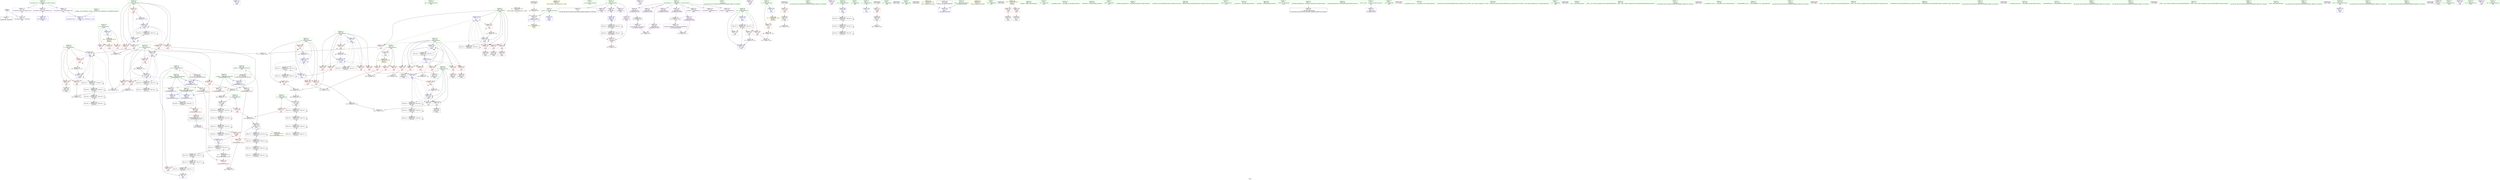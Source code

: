 digraph "SVFG" {
	label="SVFG";

	Node0x55fb86cfd590 [shape=record,color=grey,label="{NodeID: 0\nNullPtr}"];
	Node0x55fb86cfd590 -> Node0x55fb86d1fbe0[style=solid];
	Node0x55fb86cfd590 -> Node0x55fb86d26880[style=solid];
	Node0x55fb86d20d80 [shape=record,color=blue,label="{NodeID: 194\n137\<--20\nj\<--\nmain\n}"];
	Node0x55fb86d20d80 -> Node0x55fb86d23e90[style=dashed];
	Node0x55fb86d20d80 -> Node0x55fb86d23f60[style=dashed];
	Node0x55fb86d20d80 -> Node0x55fb86d24030[style=dashed];
	Node0x55fb86d20d80 -> Node0x55fb86d24100[style=dashed];
	Node0x55fb86d20d80 -> Node0x55fb86d241d0[style=dashed];
	Node0x55fb86d20d80 -> Node0x55fb86d20d80[style=dashed];
	Node0x55fb86d20d80 -> Node0x55fb86d20f20[style=dashed];
	Node0x55fb86d20d80 -> Node0x55fb86d41a50[style=dashed];
	Node0x55fb86d1d640 [shape=record,color=purple,label="{NodeID: 111\n169\<--39\n\<--.str.4\nmain\n}"];
	Node0x55fb86d1be50 [shape=record,color=green,label="{NodeID: 28\n17\<--18\ndjK\<--djK_field_insensitive\nGlob }"];
	Node0x55fb86d28830 [shape=record,color=yellow,style=double,label="{NodeID: 388\n2V_1 = ENCHI(MR_2V_0)\npts\{10 \}\nFun[_GLOBAL__sub_I_ahmed.aly_2_0.cpp]|{<s0>23}}"];
	Node0x55fb86d28830:s0 -> Node0x55fb86d26980[style=dashed,color=red];
	Node0x55fb86d2feb0 [shape=record,color=grey,label="{NodeID: 305\n418 = cmp(415, 417, )\n}"];
	Node0x55fb86d23f60 [shape=record,color=red,label="{NodeID: 139\n222\<--137\n\<--j\nmain\n}"];
	Node0x55fb86d23f60 -> Node0x55fb86d202f0[style=solid];
	Node0x55fb86d1e8c0 [shape=record,color=green,label="{NodeID: 56\n147\<--148\nj1\<--j1_field_insensitive\nmain\n}"];
	Node0x55fb86d1e8c0 -> Node0x55fb86d24920[style=solid];
	Node0x55fb86d1e8c0 -> Node0x55fb86d249f0[style=solid];
	Node0x55fb86d1e8c0 -> Node0x55fb86d24ac0[style=solid];
	Node0x55fb86d1e8c0 -> Node0x55fb86d24b90[style=solid];
	Node0x55fb86d1e8c0 -> Node0x55fb86d24c60[style=solid];
	Node0x55fb86d1e8c0 -> Node0x55fb86d21260[style=solid];
	Node0x55fb86d1e8c0 -> Node0x55fb86d28de0[style=solid];
	Node0x55fb86d54c00 [shape=record,color=yellow,style=double,label="{NodeID: 416\nRETMU(2V_2)\npts\{10 \}\nFun[_GLOBAL__sub_I_ahmed.aly_2_0.cpp]}"];
	Node0x55fb86d25620 [shape=record,color=red,label="{NodeID: 167\n301\<--157\n\<--b\nmain\n}"];
	Node0x55fb86d25620 -> Node0x55fb86d313b0[style=solid];
	Node0x55fb86d20220 [shape=record,color=black,label="{NodeID: 84\n220\<--219\nidxprom15\<--\nmain\n}"];
	Node0x55fb86d12050 [shape=record,color=green,label="{NodeID: 1\n7\<--1\n__dso_handle\<--dummyObj\nGlob }"];
	Node0x55fb86d20e50 [shape=record,color=blue,label="{NodeID: 195\n248\<--176\narrayidx29\<--\nmain\n}"];
	Node0x55fb86d20e50 -> Node0x55fb86d3c650[style=dashed];
	Node0x55fb86d1d710 [shape=record,color=purple,label="{NodeID: 112\n170\<--41\n\<--.str.5\nmain\n}"];
	Node0x55fb86d1bf50 [shape=record,color=green,label="{NodeID: 29\n19\<--21\nI\<--I_field_insensitive\nGlob }"];
	Node0x55fb86d1bf50 -> Node0x55fb86d22ff0[style=solid];
	Node0x55fb86d1bf50 -> Node0x55fb86d230c0[style=solid];
	Node0x55fb86d1bf50 -> Node0x55fb86d23190[style=solid];
	Node0x55fb86d1bf50 -> Node0x55fb86d26280[style=solid];
	Node0x55fb86d28910 [shape=record,color=yellow,style=double,label="{NodeID: 389\n42V_1 = ENCHI(MR_42V_0)\npts\{160 \}\nFun[_ZSt3maxIiERKT_S2_S2_]}"];
	Node0x55fb86d28910 -> Node0x55fb86d260b0[style=dashed];
	Node0x55fb86d30030 [shape=record,color=grey,label="{NodeID: 306\n123 = cmp(118, 122, )\n}"];
	Node0x55fb86d24030 [shape=record,color=red,label="{NodeID: 140\n235\<--137\n\<--j\nmain\n}"];
	Node0x55fb86d24030 -> Node0x55fb86d20560[style=solid];
	Node0x55fb86d1e990 [shape=record,color=green,label="{NodeID: 57\n149\<--150\ni2\<--i2_field_insensitive\nmain\n}"];
	Node0x55fb86d1e990 -> Node0x55fb86d24d30[style=solid];
	Node0x55fb86d1e990 -> Node0x55fb86d24e00[style=solid];
	Node0x55fb86d1e990 -> Node0x55fb86d24ed0[style=solid];
	Node0x55fb86d1e990 -> Node0x55fb86d24fa0[style=solid];
	Node0x55fb86d1e990 -> Node0x55fb86d21330[style=solid];
	Node0x55fb86d1e990 -> Node0x55fb86d28d10[style=solid];
	Node0x55fb86d256f0 [shape=record,color=red,label="{NodeID: 168\n309\<--157\n\<--b\nmain\n}"];
	Node0x55fb86d256f0 -> Node0x55fb86d20970[style=solid];
	Node0x55fb86d202f0 [shape=record,color=black,label="{NodeID: 85\n223\<--222\nconv\<--\nmain\n}"];
	Node0x55fb86d14bb0 [shape=record,color=green,label="{NodeID: 2\n9\<--1\n\<--dummyObj\nCan only get source location for instruction, argument, global var or function.}"];
	Node0x55fb86d20f20 [shape=record,color=blue,label="{NodeID: 196\n137\<--253\nj\<--inc\nmain\n}"];
	Node0x55fb86d20f20 -> Node0x55fb86d23e90[style=dashed];
	Node0x55fb86d20f20 -> Node0x55fb86d23f60[style=dashed];
	Node0x55fb86d20f20 -> Node0x55fb86d24030[style=dashed];
	Node0x55fb86d20f20 -> Node0x55fb86d24100[style=dashed];
	Node0x55fb86d20f20 -> Node0x55fb86d241d0[style=dashed];
	Node0x55fb86d20f20 -> Node0x55fb86d20d80[style=dashed];
	Node0x55fb86d20f20 -> Node0x55fb86d20f20[style=dashed];
	Node0x55fb86d20f20 -> Node0x55fb86d41a50[style=dashed];
	Node0x55fb86d1d7e0 [shape=record,color=purple,label="{NodeID: 113\n183\<--46\n\<--.str.6\nmain\n}"];
	Node0x55fb86d1c050 [shape=record,color=green,label="{NodeID: 30\n22\<--23\nJ\<--J_field_insensitive\nGlob }"];
	Node0x55fb86d1c050 -> Node0x55fb86d23260[style=solid];
	Node0x55fb86d1c050 -> Node0x55fb86d23330[style=solid];
	Node0x55fb86d1c050 -> Node0x55fb86d23400[style=solid];
	Node0x55fb86d1c050 -> Node0x55fb86d26380[style=solid];
	Node0x55fb86d301b0 [shape=record,color=grey,label="{NodeID: 307\n181 = cmp(178, 180, )\n}"];
	Node0x55fb86d24100 [shape=record,color=red,label="{NodeID: 141\n246\<--137\n\<--j\nmain\n}"];
	Node0x55fb86d24100 -> Node0x55fb86d207d0[style=solid];
	Node0x55fb86d1ea60 [shape=record,color=green,label="{NodeID: 58\n151\<--152\nj2\<--j2_field_insensitive\nmain\n}"];
	Node0x55fb86d1ea60 -> Node0x55fb86d25070[style=solid];
	Node0x55fb86d1ea60 -> Node0x55fb86d25140[style=solid];
	Node0x55fb86d1ea60 -> Node0x55fb86d25210[style=solid];
	Node0x55fb86d1ea60 -> Node0x55fb86d252e0[style=solid];
	Node0x55fb86d1ea60 -> Node0x55fb86d21400[style=solid];
	Node0x55fb86d1ea60 -> Node0x55fb86d28c40[style=solid];
	Node0x55fb86d257c0 [shape=record,color=red,label="{NodeID: 169\n317\<--157\n\<--b\nmain\n}"];
	Node0x55fb86d257c0 -> Node0x55fb86d2f430[style=solid];
	Node0x55fb86d203c0 [shape=record,color=black,label="{NodeID: 86\n228\<--227\nconv18\<--\nmain\n}"];
	Node0x55fb86d203c0 -> Node0x55fb86d30330[style=solid];
	Node0x55fb86d17120 [shape=record,color=green,label="{NodeID: 3\n20\<--1\n\<--dummyObj\nCan only get source location for instruction, argument, global var or function.}"];
	Node0x55fb86d20ff0 [shape=record,color=blue,label="{NodeID: 197\n135\<--258\ni\<--inc31\nmain\n}"];
	Node0x55fb86d20ff0 -> Node0x55fb86d239b0[style=dashed];
	Node0x55fb86d20ff0 -> Node0x55fb86d23a80[style=dashed];
	Node0x55fb86d20ff0 -> Node0x55fb86d23b50[style=dashed];
	Node0x55fb86d20ff0 -> Node0x55fb86d23c20[style=dashed];
	Node0x55fb86d20ff0 -> Node0x55fb86d23cf0[style=dashed];
	Node0x55fb86d20ff0 -> Node0x55fb86d23dc0[style=dashed];
	Node0x55fb86d20ff0 -> Node0x55fb86d20ff0[style=dashed];
	Node0x55fb86d20ff0 -> Node0x55fb86d41550[style=dashed];
	Node0x55fb86d1d8b0 [shape=record,color=purple,label="{NodeID: 114\n191\<--48\n\<--.str.7\nmain\n}"];
	Node0x55fb86d1c150 [shape=record,color=green,label="{NodeID: 31\n24\<--25\nN\<--N_field_insensitive\nGlob }"];
	Node0x55fb86d1c150 -> Node0x55fb86d234d0[style=solid];
	Node0x55fb86d1c150 -> Node0x55fb86d26480[style=solid];
	Node0x55fb86d30330 [shape=record,color=grey,label="{NodeID: 308\n229 = cmp(228, 230, )\n}"];
	Node0x55fb86d241d0 [shape=record,color=red,label="{NodeID: 142\n252\<--137\n\<--j\nmain\n}"];
	Node0x55fb86d241d0 -> Node0x55fb86d2e9b0[style=solid];
	Node0x55fb86d1eb30 [shape=record,color=green,label="{NodeID: 59\n153\<--154\nok\<--ok_field_insensitive\nmain\n}"];
	Node0x55fb86d1eb30 -> Node0x55fb86d214d0[style=solid];
	Node0x55fb86d25890 [shape=record,color=red,label="{NodeID: 170\n227\<--224\n\<--call17\nmain\n}"];
	Node0x55fb86d25890 -> Node0x55fb86d203c0[style=solid];
	Node0x55fb86d20490 [shape=record,color=black,label="{NodeID: 87\n233\<--232\nidxprom20\<--\nmain\n}"];
	Node0x55fb86cfe7e0 [shape=record,color=green,label="{NodeID: 4\n34\<--1\n.str\<--dummyObj\nGlob }"];
	Node0x55fb86d57320 [shape=record,color=yellow,style=double,label="{NodeID: 447\n2V_2 = CSCHI(MR_2V_1)\npts\{10 \}\nCS[]}"];
	Node0x55fb86d210c0 [shape=record,color=blue,label="{NodeID: 198\n139\<--20\nmx\<--\nmain\n}"];
	Node0x55fb86d210c0 -> Node0x55fb86d46050[style=dashed];
	Node0x55fb86d22c00 [shape=record,color=purple,label="{NodeID: 115\n439\<--50\nllvm.global_ctors_0\<--llvm.global_ctors\nGlob }"];
	Node0x55fb86d22c00 -> Node0x55fb86d26680[style=solid];
	Node0x55fb86d1c250 [shape=record,color=green,label="{NodeID: 32\n26\<--27\nn\<--n_field_insensitive\nGlob }"];
	Node0x55fb86d1c250 -> Node0x55fb86d26580[style=solid];
	Node0x55fb86d304b0 [shape=record,color=grey,label="{NodeID: 309\n279 = cmp(277, 278, )\n}"];
	Node0x55fb86d242a0 [shape=record,color=red,label="{NodeID: 143\n366\<--139\n\<--mx\nmain\n}"];
	Node0x55fb86d1ec00 [shape=record,color=green,label="{NodeID: 60\n155\<--156\na\<--a_field_insensitive\nmain\n}"];
	Node0x55fb86d1ec00 -> Node0x55fb86d253b0[style=solid];
	Node0x55fb86d1ec00 -> Node0x55fb86d25480[style=solid];
	Node0x55fb86d1ec00 -> Node0x55fb86d25550[style=solid];
	Node0x55fb86d1ec00 -> Node0x55fb86d215a0[style=solid];
	Node0x55fb86d1ec00 -> Node0x55fb86d21810[style=solid];
	Node0x55fb86d25960 [shape=record,color=red,label="{NodeID: 171\n238\<--237\n\<--call23\nmain\n}"];
	Node0x55fb86d25960 -> Node0x55fb86d20630[style=solid];
	Node0x55fb86d20560 [shape=record,color=black,label="{NodeID: 88\n236\<--235\nconv22\<--\nmain\n}"];
	Node0x55fb86cfe980 [shape=record,color=green,label="{NodeID: 5\n36\<--1\n.str.3\<--dummyObj\nGlob }"];
	Node0x55fb86d6a3f0 [shape=record,color=black,label="{NodeID: 448\n368 = PHI()\n}"];
	Node0x55fb86d21190 [shape=record,color=blue,label="{NodeID: 199\n145\<--20\ni1\<--\nmain\n}"];
	Node0x55fb86d21190 -> Node0x55fb86d24510[style=dashed];
	Node0x55fb86d21190 -> Node0x55fb86d245e0[style=dashed];
	Node0x55fb86d21190 -> Node0x55fb86d246b0[style=dashed];
	Node0x55fb86d21190 -> Node0x55fb86d24780[style=dashed];
	Node0x55fb86d21190 -> Node0x55fb86d24850[style=dashed];
	Node0x55fb86d21190 -> Node0x55fb86d28eb0[style=dashed];
	Node0x55fb86d21190 -> Node0x55fb86d42e50[style=dashed];
	Node0x55fb86d22c90 [shape=record,color=purple,label="{NodeID: 116\n440\<--50\nllvm.global_ctors_1\<--llvm.global_ctors\nGlob }"];
	Node0x55fb86d22c90 -> Node0x55fb86d26780[style=solid];
	Node0x55fb86d1c350 [shape=record,color=green,label="{NodeID: 33\n28\<--30\n_Z4mazeB5cxx11\<--_Z4mazeB5cxx11_field_insensitive\nGlob }"];
	Node0x55fb86d1c350 -> Node0x55fb86d1da30[style=solid];
	Node0x55fb86d1c350 -> Node0x55fb86d1db00[style=solid];
	Node0x55fb86d1c350 -> Node0x55fb86d1dbd0[style=solid];
	Node0x55fb86d1c350 -> Node0x55fb86d1dca0[style=solid];
	Node0x55fb86d1c350 -> Node0x55fb86d1dd70[style=solid];
	Node0x55fb86d1c350 -> Node0x55fb86d1de40[style=solid];
	Node0x55fb86d1c350 -> Node0x55fb86d1df10[style=solid];
	Node0x55fb86d1c350 -> Node0x55fb86d1dfe0[style=solid];
	Node0x55fb86d1c350 -> Node0x55fb86d1e0b0[style=solid];
	Node0x55fb86d53750 [shape=record,color=yellow,style=double,label="{NodeID: 393\n22V_1 = ENCHI(MR_22V_0)\npts\{140 \}\nFun[_ZSt3maxIiERKT_S2_S2_]}"];
	Node0x55fb86d53750 -> Node0x55fb86d25fe0[style=dashed];
	Node0x55fb86d30630 [shape=record,color=grey,label="{NodeID: 310\n296 = cmp(293, 295, )\n}"];
	Node0x55fb86d24370 [shape=record,color=red,label="{NodeID: 144\n336\<--141\n\<--ii\nmain\n}"];
	Node0x55fb86d24370 -> Node0x55fb86d2efb0[style=solid];
	Node0x55fb86d1ecd0 [shape=record,color=green,label="{NodeID: 61\n157\<--158\nb\<--b_field_insensitive\nmain\n}"];
	Node0x55fb86d1ecd0 -> Node0x55fb86d25620[style=solid];
	Node0x55fb86d1ecd0 -> Node0x55fb86d256f0[style=solid];
	Node0x55fb86d1ecd0 -> Node0x55fb86d257c0[style=solid];
	Node0x55fb86d1ecd0 -> Node0x55fb86d21670[style=solid];
	Node0x55fb86d1ecd0 -> Node0x55fb86d21740[style=solid];
	Node0x55fb86d25a30 [shape=record,color=red,label="{NodeID: 172\n312\<--311\n\<--arrayidx56\nmain\n}"];
	Node0x55fb86d25a30 -> Node0x55fb86d310b0[style=solid];
	Node0x55fb86d20630 [shape=record,color=black,label="{NodeID: 89\n239\<--238\nconv24\<--\nmain\n}"];
	Node0x55fb86d20630 -> Node0x55fb86d307b0[style=solid];
	Node0x55fb86cfe630 [shape=record,color=green,label="{NodeID: 6\n38\<--1\nstdin\<--dummyObj\nGlob }"];
	Node0x55fb86d6b400 [shape=record,color=black,label="{NodeID: 449\n194 = PHI()\n}"];
	Node0x55fb86d21260 [shape=record,color=blue,label="{NodeID: 200\n147\<--20\nj1\<--\nmain\n}"];
	Node0x55fb86d21260 -> Node0x55fb86d24920[style=dashed];
	Node0x55fb86d21260 -> Node0x55fb86d249f0[style=dashed];
	Node0x55fb86d21260 -> Node0x55fb86d24ac0[style=dashed];
	Node0x55fb86d21260 -> Node0x55fb86d24b90[style=dashed];
	Node0x55fb86d21260 -> Node0x55fb86d24c60[style=dashed];
	Node0x55fb86d21260 -> Node0x55fb86d21260[style=dashed];
	Node0x55fb86d21260 -> Node0x55fb86d28de0[style=dashed];
	Node0x55fb86d21260 -> Node0x55fb86d43350[style=dashed];
	Node0x55fb86d22d50 [shape=record,color=purple,label="{NodeID: 117\n441\<--50\nllvm.global_ctors_2\<--llvm.global_ctors\nGlob }"];
	Node0x55fb86d22d50 -> Node0x55fb86d26880[style=solid];
	Node0x55fb86d1c450 [shape=record,color=green,label="{NodeID: 34\n31\<--33\ng\<--g_field_insensitive\nGlob }"];
	Node0x55fb86d1c450 -> Node0x55fb86d1fdb0[style=solid];
	Node0x55fb86d1c450 -> Node0x55fb86d1e180[style=solid];
	Node0x55fb86d1c450 -> Node0x55fb86d1d230[style=solid];
	Node0x55fb86d1c450 -> Node0x55fb86d1d300[style=solid];
	Node0x55fb86d1c450 -> Node0x55fb86d1d3d0[style=solid];
	Node0x55fb86d53830 [shape=record,color=yellow,style=double,label="{NodeID: 394\n4V_1 = ENCHI(MR_4V_0)\npts\{112 \}\nFun[__cxx_global_array_dtor]}"];
	Node0x55fb86d53830 -> Node0x55fb86d26a50[style=dashed];
	Node0x55fb86d307b0 [shape=record,color=grey,label="{NodeID: 311\n240 = cmp(239, 241, )\n}"];
	Node0x55fb86d24440 [shape=record,color=red,label="{NodeID: 145\n337\<--143\n\<--jj\nmain\n}"];
	Node0x55fb86d24440 -> Node0x55fb86d2efb0[style=solid];
	Node0x55fb86d1eda0 [shape=record,color=green,label="{NodeID: 62\n159\<--160\nref.tmp\<--ref.tmp_field_insensitive\nmain\n|{|<s1>19}}"];
	Node0x55fb86d1eda0 -> Node0x55fb86d21a80[style=solid];
	Node0x55fb86d1eda0:s1 -> Node0x55fb86d6b8f0[style=solid,color=red];
	Node0x55fb86d55bb0 [shape=record,color=yellow,style=double,label="{NodeID: 422\nRETMU(4V_2)\npts\{112 \}\nFun[__cxx_global_array_dtor]}"];
	Node0x55fb86d25b00 [shape=record,color=red,label="{NodeID: 173\n343\<--340\n\<--call68\nmain\n}"];
	Node0x55fb86d25b00 -> Node0x55fb86d21b50[style=solid];
	Node0x55fb86d20700 [shape=record,color=black,label="{NodeID: 90\n244\<--243\nidxprom26\<--\nmain\n}"];
	Node0x55fb86cfeb30 [shape=record,color=green,label="{NodeID: 7\n39\<--1\n.str.4\<--dummyObj\nGlob }"];
	Node0x55fb86d6b500 [shape=record,color=black,label="{NodeID: 450\n210 = PHI()\n}"];
	Node0x55fb86d49750 [shape=record,color=black,label="{NodeID: 367\nMR_48V_3 = PHI(MR_48V_4, MR_48V_2, )\npts\{407 \}\n}"];
	Node0x55fb86d49750 -> Node0x55fb86d25bd0[style=dashed];
	Node0x55fb86d21330 [shape=record,color=blue,label="{NodeID: 201\n149\<--274\ni2\<--\nmain\n}"];
	Node0x55fb86d21330 -> Node0x55fb86d24d30[style=dashed];
	Node0x55fb86d21330 -> Node0x55fb86d24e00[style=dashed];
	Node0x55fb86d21330 -> Node0x55fb86d24ed0[style=dashed];
	Node0x55fb86d21330 -> Node0x55fb86d24fa0[style=dashed];
	Node0x55fb86d21330 -> Node0x55fb86d28d10[style=dashed];
	Node0x55fb86d21330 -> Node0x55fb86d4b050[style=dashed];
	Node0x55fb86d22e50 [shape=record,color=purple,label="{NodeID: 118\n95\<--94\narrayctor.next\<--arrayctor.cur\n__cxx_global_var_init.2\n}"];
	Node0x55fb86d22e50 -> Node0x55fb86d2de10[style=solid];
	Node0x55fb86d22e50 -> Node0x55fb86d31230[style=solid];
	Node0x55fb86d1c550 [shape=record,color=green,label="{NodeID: 35\n50\<--54\nllvm.global_ctors\<--llvm.global_ctors_field_insensitive\nGlob }"];
	Node0x55fb86d1c550 -> Node0x55fb86d22c00[style=solid];
	Node0x55fb86d1c550 -> Node0x55fb86d22c90[style=solid];
	Node0x55fb86d1c550 -> Node0x55fb86d22d50[style=solid];
	Node0x55fb86d53940 [shape=record,color=yellow,style=double,label="{NodeID: 395\n6V_1 = ENCHI(MR_6V_0)\npts\{1 \}\nFun[main]}"];
	Node0x55fb86d53940 -> Node0x55fb86d235a0[style=dashed];
	Node0x55fb86d53940 -> Node0x55fb86d23670[style=dashed];
	Node0x55fb86d30930 [shape=record,color=grey,label="{NodeID: 312\n286 = cmp(284, 285, )\n}"];
	Node0x55fb86d24510 [shape=record,color=red,label="{NodeID: 146\n264\<--145\n\<--i1\nmain\n}"];
	Node0x55fb86d24510 -> Node0x55fb86d30f30[style=solid];
	Node0x55fb86d1ee70 [shape=record,color=green,label="{NodeID: 63\n166\<--167\nfreopen\<--freopen_field_insensitive\n}"];
	Node0x55fb86d41050 [shape=record,color=black,label="{NodeID: 340\nMR_16V_3 = PHI(MR_16V_4, MR_16V_2, )\npts\{134 \}\n}"];
	Node0x55fb86d41050 -> Node0x55fb86d23740[style=dashed];
	Node0x55fb86d41050 -> Node0x55fb86d23810[style=dashed];
	Node0x55fb86d41050 -> Node0x55fb86d238e0[style=dashed];
	Node0x55fb86d41050 -> Node0x55fb86d28f80[style=dashed];
	Node0x55fb86d25bd0 [shape=record,color=red,label="{NodeID: 174\n426\<--406\n\<--retval\n_ZSt3maxIiERKT_S2_S2_\n}"];
	Node0x55fb86d25bd0 -> Node0x55fb86d20a40[style=solid];
	Node0x55fb86d207d0 [shape=record,color=black,label="{NodeID: 91\n247\<--246\nidxprom28\<--\nmain\n}"];
	Node0x55fb86d001f0 [shape=record,color=green,label="{NodeID: 8\n41\<--1\n.str.5\<--dummyObj\nGlob }"];
	Node0x55fb86d6b600 [shape=record,color=black,label="{NodeID: 451\n224 = PHI()\n}"];
	Node0x55fb86d6b600 -> Node0x55fb86d25890[style=solid];
	Node0x55fb86d226c0 [shape=record,color=black,label="{NodeID: 285\n117 = PHI(115, 118, )\n}"];
	Node0x55fb86d226c0 -> Node0x55fb86d22f20[style=solid];
	Node0x55fb86d21400 [shape=record,color=blue,label="{NodeID: 202\n151\<--281\nj2\<--\nmain\n}"];
	Node0x55fb86d21400 -> Node0x55fb86d25070[style=dashed];
	Node0x55fb86d21400 -> Node0x55fb86d25140[style=dashed];
	Node0x55fb86d21400 -> Node0x55fb86d25210[style=dashed];
	Node0x55fb86d21400 -> Node0x55fb86d252e0[style=dashed];
	Node0x55fb86d21400 -> Node0x55fb86d21400[style=dashed];
	Node0x55fb86d21400 -> Node0x55fb86d28c40[style=dashed];
	Node0x55fb86d21400 -> Node0x55fb86d4b550[style=dashed];
	Node0x55fb86d22f20 [shape=record,color=purple,label="{NodeID: 119\n118\<--117\narraydestroy.element\<--arraydestroy.elementPast\n__cxx_global_array_dtor\n}"];
	Node0x55fb86d22f20 -> Node0x55fb86d226c0[style=solid];
	Node0x55fb86d22f20 -> Node0x55fb86d30030[style=solid];
	Node0x55fb86d1c650 [shape=record,color=green,label="{NodeID: 36\n55\<--56\n__cxx_global_var_init\<--__cxx_global_var_init_field_insensitive\n}"];
	Node0x55fb86d53a50 [shape=record,color=yellow,style=double,label="{NodeID: 396\n8V_1 = ENCHI(MR_8V_0)\npts\{21 \}\nFun[main]}"];
	Node0x55fb86d53a50 -> Node0x55fb86d22ff0[style=dashed];
	Node0x55fb86d53a50 -> Node0x55fb86d230c0[style=dashed];
	Node0x55fb86d53a50 -> Node0x55fb86d23190[style=dashed];
	Node0x55fb86d30ab0 [shape=record,color=grey,label="{NodeID: 313\n205 = cmp(203, 204, )\n}"];
	Node0x55fb86d245e0 [shape=record,color=red,label="{NodeID: 147\n274\<--145\n\<--i1\nmain\n}"];
	Node0x55fb86d245e0 -> Node0x55fb86d21330[style=solid];
	Node0x55fb86d1ef70 [shape=record,color=green,label="{NodeID: 64\n173\<--174\n_ZNSirsERi\<--_ZNSirsERi_field_insensitive\n}"];
	Node0x55fb86d41550 [shape=record,color=black,label="{NodeID: 341\nMR_18V_2 = PHI(MR_18V_4, MR_18V_1, )\npts\{136 \}\n}"];
	Node0x55fb86d41550 -> Node0x55fb86d20cb0[style=dashed];
	Node0x55fb86d25ca0 [shape=record,color=red,label="{NodeID: 175\n414\<--408\n\<--__a.addr\n_ZSt3maxIiERKT_S2_S2_\n}"];
	Node0x55fb86d25ca0 -> Node0x55fb86d25fe0[style=solid];
	Node0x55fb86d208a0 [shape=record,color=black,label="{NodeID: 92\n307\<--306\nidxprom53\<--\nmain\n}"];
	Node0x55fb86d00280 [shape=record,color=green,label="{NodeID: 9\n43\<--1\nstdout\<--dummyObj\nGlob }"];
	Node0x55fb86d6b760 [shape=record,color=black,label="{NodeID: 452\n404 = PHI(139, )\n0th arg _ZSt3maxIiERKT_S2_S2_ }"];
	Node0x55fb86d6b760 -> Node0x55fb86d29050[style=solid];
	Node0x55fb86d2de10 [shape=record,color=black,label="{NodeID: 286\n94 = PHI(92, 95, )\n}"];
	Node0x55fb86d2de10 -> Node0x55fb86d22e50[style=solid];
	Node0x55fb86d214d0 [shape=record,color=blue,label="{NodeID: 203\n153\<--289\nok\<--\nmain\n}"];
	Node0x55fb86d214d0 -> Node0x55fb86d3df50[style=dashed];
	Node0x55fb86d22ff0 [shape=record,color=red,label="{NodeID: 120\n204\<--19\n\<--I\nmain\n}"];
	Node0x55fb86d22ff0 -> Node0x55fb86d30ab0[style=solid];
	Node0x55fb86d1c750 [shape=record,color=green,label="{NodeID: 37\n59\<--60\n_ZNSt8ios_base4InitC1Ev\<--_ZNSt8ios_base4InitC1Ev_field_insensitive\n}"];
	Node0x55fb86d53b30 [shape=record,color=yellow,style=double,label="{NodeID: 397\n10V_1 = ENCHI(MR_10V_0)\npts\{23 \}\nFun[main]}"];
	Node0x55fb86d53b30 -> Node0x55fb86d23260[style=dashed];
	Node0x55fb86d53b30 -> Node0x55fb86d23330[style=dashed];
	Node0x55fb86d53b30 -> Node0x55fb86d23400[style=dashed];
	Node0x55fb86d30c30 [shape=record,color=grey,label="{NodeID: 314\n272 = cmp(270, 271, )\n}"];
	Node0x55fb86d246b0 [shape=record,color=red,label="{NodeID: 148\n290\<--145\n\<--i1\nmain\n}"];
	Node0x55fb86d246b0 -> Node0x55fb86d215a0[style=solid];
	Node0x55fb86d1f070 [shape=record,color=green,label="{NodeID: 65\n185\<--186\n_ZStlsISt11char_traitsIcEERSt13basic_ostreamIcT_ES5_PKc\<--_ZStlsISt11char_traitsIcEERSt13basic_ostreamIcT_ES5_PKc_field_insensitive\n}"];
	Node0x55fb86d41a50 [shape=record,color=black,label="{NodeID: 342\nMR_20V_2 = PHI(MR_20V_3, MR_20V_1, )\npts\{138 \}\n}"];
	Node0x55fb86d41a50 -> Node0x55fb86d20d80[style=dashed];
	Node0x55fb86d41a50 -> Node0x55fb86d41a50[style=dashed];
	Node0x55fb86d25d70 [shape=record,color=red,label="{NodeID: 176\n423\<--408\n\<--__a.addr\n_ZSt3maxIiERKT_S2_S2_\n}"];
	Node0x55fb86d25d70 -> Node0x55fb86d292c0[style=solid];
	Node0x55fb86d20970 [shape=record,color=black,label="{NodeID: 93\n310\<--309\nidxprom55\<--\nmain\n}"];
	Node0x55fb86d00310 [shape=record,color=green,label="{NodeID: 10\n44\<--1\n_ZSt3cin\<--dummyObj\nGlob }"];
	Node0x55fb86d6b8f0 [shape=record,color=black,label="{NodeID: 453\n405 = PHI(159, )\n1st arg _ZSt3maxIiERKT_S2_S2_ }"];
	Node0x55fb86d6b8f0 -> Node0x55fb86d29120[style=solid];
	Node0x55fb86d2e3b0 [shape=record,color=grey,label="{NodeID: 287\n353 = Binary(352, 176, )\n}"];
	Node0x55fb86d2e3b0 -> Node0x55fb86d28d10[style=solid];
	Node0x55fb86d215a0 [shape=record,color=blue,label="{NodeID: 204\n155\<--290\na\<--\nmain\n}"];
	Node0x55fb86d215a0 -> Node0x55fb86d253b0[style=dashed];
	Node0x55fb86d215a0 -> Node0x55fb86d25480[style=dashed];
	Node0x55fb86d215a0 -> Node0x55fb86d25550[style=dashed];
	Node0x55fb86d215a0 -> Node0x55fb86d21810[style=dashed];
	Node0x55fb86d215a0 -> Node0x55fb86d3e450[style=dashed];
	Node0x55fb86d230c0 [shape=record,color=red,label="{NodeID: 121\n265\<--19\n\<--I\nmain\n}"];
	Node0x55fb86d230c0 -> Node0x55fb86d30f30[style=solid];
	Node0x55fb86d1c850 [shape=record,color=green,label="{NodeID: 38\n65\<--66\n__cxa_atexit\<--__cxa_atexit_field_insensitive\n}"];
	Node0x55fb86d53c10 [shape=record,color=yellow,style=double,label="{NodeID: 398\n12V_1 = ENCHI(MR_12V_0)\npts\{25 \}\nFun[main]}"];
	Node0x55fb86d53c10 -> Node0x55fb86d234d0[style=dashed];
	Node0x55fb86d30db0 [shape=record,color=grey,label="{NodeID: 315\n217 = cmp(215, 216, )\n}"];
	Node0x55fb86d24780 [shape=record,color=red,label="{NodeID: 149\n327\<--145\n\<--i1\nmain\n}"];
	Node0x55fb86d24780 -> Node0x55fb86d2eb30[style=solid];
	Node0x55fb86d1f170 [shape=record,color=green,label="{NodeID: 66\n189\<--190\n_ZNSolsEi\<--_ZNSolsEi_field_insensitive\n}"];
	Node0x55fb86d41f50 [shape=record,color=black,label="{NodeID: 343\nMR_22V_2 = PHI(MR_22V_4, MR_22V_1, )\npts\{140 \}\n}"];
	Node0x55fb86d41f50 -> Node0x55fb86d210c0[style=dashed];
	Node0x55fb86d25e40 [shape=record,color=red,label="{NodeID: 177\n416\<--410\n\<--__b.addr\n_ZSt3maxIiERKT_S2_S2_\n}"];
	Node0x55fb86d25e40 -> Node0x55fb86d260b0[style=solid];
	Node0x55fb86d20a40 [shape=record,color=black,label="{NodeID: 94\n403\<--426\n_ZSt3maxIiERKT_S2_S2__ret\<--\n_ZSt3maxIiERKT_S2_S2_\n|{<s0>19}}"];
	Node0x55fb86d20a40:s0 -> Node0x55fb86d6cd40[style=solid,color=blue];
	Node0x55fb86cfdc20 [shape=record,color=green,label="{NodeID: 11\n45\<--1\n_ZSt4cout\<--dummyObj\nGlob }"];
	Node0x55fb86d6b9f0 [shape=record,color=black,label="{NodeID: 454\n110 = PHI()\n0th arg __cxx_global_array_dtor }"];
	Node0x55fb86d6b9f0 -> Node0x55fb86d26a50[style=solid];
	Node0x55fb86d2e530 [shape=record,color=grey,label="{NodeID: 288\n348 = Binary(347, 176, )\n}"];
	Node0x55fb86d2e530 -> Node0x55fb86d28c40[style=solid];
	Node0x55fb86d21670 [shape=record,color=blue,label="{NodeID: 205\n157\<--298\nb\<--\nmain\n}"];
	Node0x55fb86d21670 -> Node0x55fb86d25620[style=dashed];
	Node0x55fb86d21670 -> Node0x55fb86d256f0[style=dashed];
	Node0x55fb86d21670 -> Node0x55fb86d257c0[style=dashed];
	Node0x55fb86d21670 -> Node0x55fb86d21670[style=dashed];
	Node0x55fb86d21670 -> Node0x55fb86d21740[style=dashed];
	Node0x55fb86d21670 -> Node0x55fb86d3b750[style=dashed];
	Node0x55fb86d23190 [shape=record,color=red,label="{NodeID: 122\n278\<--19\n\<--I\nmain\n}"];
	Node0x55fb86d23190 -> Node0x55fb86d304b0[style=solid];
	Node0x55fb86d1c950 [shape=record,color=green,label="{NodeID: 39\n64\<--70\n_ZNSt8ios_base4InitD1Ev\<--_ZNSt8ios_base4InitD1Ev_field_insensitive\n}"];
	Node0x55fb86d1c950 -> Node0x55fb86d1feb0[style=solid];
	Node0x55fb86d30f30 [shape=record,color=grey,label="{NodeID: 316\n266 = cmp(264, 265, )\n}"];
	Node0x55fb86d24850 [shape=record,color=red,label="{NodeID: 150\n362\<--145\n\<--i1\nmain\n}"];
	Node0x55fb86d24850 -> Node0x55fb86d2e6b0[style=solid];
	Node0x55fb86d1f270 [shape=record,color=green,label="{NodeID: 67\n199\<--200\nllvm.memset.p0i8.i64\<--llvm.memset.p0i8.i64_field_insensitive\n}"];
	Node0x55fb86d42450 [shape=record,color=black,label="{NodeID: 344\nMR_24V_2 = PHI(MR_24V_3, MR_24V_1, )\npts\{142 \}\n}"];
	Node0x55fb86d42450 -> Node0x55fb86d46550[style=dashed];
	Node0x55fb86d25f10 [shape=record,color=red,label="{NodeID: 178\n420\<--410\n\<--__b.addr\n_ZSt3maxIiERKT_S2_S2_\n}"];
	Node0x55fb86d25f10 -> Node0x55fb86d291f0[style=solid];
	Node0x55fb86d20b10 [shape=record,color=purple,label="{NodeID: 95\n61\<--4\n\<--_ZStL8__ioinit\n__cxx_global_var_init\n}"];
	Node0x55fb86cfdd20 [shape=record,color=green,label="{NodeID: 12\n46\<--1\n.str.6\<--dummyObj\nGlob }"];
	Node0x55fb86d6c410 [shape=record,color=black,label="{NodeID: 455\n172 = PHI()\n}"];
	Node0x55fb86d4b050 [shape=record,color=black,label="{NodeID: 372\nMR_32V_4 = PHI(MR_32V_6, MR_32V_3, )\npts\{150 \}\n}"];
	Node0x55fb86d4b050 -> Node0x55fb86d21330[style=dashed];
	Node0x55fb86d4b050 -> Node0x55fb86d43850[style=dashed];
	Node0x55fb86d4b050 -> Node0x55fb86d4b050[style=dashed];
	Node0x55fb86d2e6b0 [shape=record,color=grey,label="{NodeID: 289\n363 = Binary(362, 176, )\n}"];
	Node0x55fb86d2e6b0 -> Node0x55fb86d28eb0[style=solid];
	Node0x55fb86d21740 [shape=record,color=blue,label="{NodeID: 206\n157\<--318\nb\<--inc60\nmain\n}"];
	Node0x55fb86d21740 -> Node0x55fb86d25620[style=dashed];
	Node0x55fb86d21740 -> Node0x55fb86d256f0[style=dashed];
	Node0x55fb86d21740 -> Node0x55fb86d257c0[style=dashed];
	Node0x55fb86d21740 -> Node0x55fb86d21670[style=dashed];
	Node0x55fb86d21740 -> Node0x55fb86d21740[style=dashed];
	Node0x55fb86d21740 -> Node0x55fb86d3b750[style=dashed];
	Node0x55fb86d23260 [shape=record,color=red,label="{NodeID: 123\n216\<--22\n\<--J\nmain\n}"];
	Node0x55fb86d23260 -> Node0x55fb86d30db0[style=solid];
	Node0x55fb86d1ca50 [shape=record,color=green,label="{NodeID: 40\n77\<--78\n__cxx_global_var_init.1\<--__cxx_global_var_init.1_field_insensitive\n}"];
	Node0x55fb86d310b0 [shape=record,color=grey,label="{NodeID: 317\n313 = cmp(312, 20, )\n}"];
	Node0x55fb86d24920 [shape=record,color=red,label="{NodeID: 151\n270\<--147\n\<--j1\nmain\n}"];
	Node0x55fb86d24920 -> Node0x55fb86d30c30[style=solid];
	Node0x55fb86d1f370 [shape=record,color=green,label="{NodeID: 68\n211\<--212\n_ZStrsIcSt11char_traitsIcESaIcEERSt13basic_istreamIT_T0_ES7_RNSt7__cxx1112basic_stringIS4_S5_T1_EE\<--_ZStrsIcSt11char_traitsIcESaIcEERSt13basic_istreamIT_T0_ES7_RNSt7__cxx1112basic_stringIS4_S5_T1_EE_field_insensitive\n}"];
	Node0x55fb86d42950 [shape=record,color=black,label="{NodeID: 345\nMR_26V_2 = PHI(MR_26V_3, MR_26V_1, )\npts\{144 \}\n}"];
	Node0x55fb86d42950 -> Node0x55fb86d46a50[style=dashed];
	Node0x55fb86d25fe0 [shape=record,color=red,label="{NodeID: 179\n415\<--414\n\<--\n_ZSt3maxIiERKT_S2_S2_\n}"];
	Node0x55fb86d25fe0 -> Node0x55fb86d2feb0[style=solid];
	Node0x55fb86d1da30 [shape=record,color=purple,label="{NodeID: 96\n92\<--28\n\<--_Z4mazeB5cxx11\n__cxx_global_var_init.2\n}"];
	Node0x55fb86d1da30 -> Node0x55fb86d2de10[style=solid];
	Node0x55fb86d00400 [shape=record,color=green,label="{NodeID: 13\n48\<--1\n.str.7\<--dummyObj\nGlob }"];
	Node0x55fb86d6c510 [shape=record,color=black,label="{NodeID: 456\n184 = PHI()\n}"];
	Node0x55fb86d4b550 [shape=record,color=black,label="{NodeID: 373\nMR_34V_4 = PHI(MR_34V_5, MR_34V_3, )\npts\{152 \}\n}"];
	Node0x55fb86d4b550 -> Node0x55fb86d21400[style=dashed];
	Node0x55fb86d4b550 -> Node0x55fb86d43d50[style=dashed];
	Node0x55fb86d4b550 -> Node0x55fb86d4b550[style=dashed];
	Node0x55fb86d2e830 [shape=record,color=grey,label="{NodeID: 290\n358 = Binary(357, 176, )\n}"];
	Node0x55fb86d2e830 -> Node0x55fb86d28de0[style=solid];
	Node0x55fb86d21810 [shape=record,color=blue,label="{NodeID: 207\n155\<--323\na\<--inc63\nmain\n}"];
	Node0x55fb86d21810 -> Node0x55fb86d253b0[style=dashed];
	Node0x55fb86d21810 -> Node0x55fb86d25480[style=dashed];
	Node0x55fb86d21810 -> Node0x55fb86d25550[style=dashed];
	Node0x55fb86d21810 -> Node0x55fb86d21810[style=dashed];
	Node0x55fb86d21810 -> Node0x55fb86d3e450[style=dashed];
	Node0x55fb86d23330 [shape=record,color=red,label="{NodeID: 124\n271\<--22\n\<--J\nmain\n}"];
	Node0x55fb86d23330 -> Node0x55fb86d30c30[style=solid];
	Node0x55fb86d1cb50 [shape=record,color=green,label="{NodeID: 41\n81\<--82\nacos\<--acos_field_insensitive\n}"];
	Node0x55fb86d31230 [shape=record,color=grey,label="{NodeID: 318\n101 = cmp(95, 100, )\n}"];
	Node0x55fb86d249f0 [shape=record,color=red,label="{NodeID: 152\n281\<--147\n\<--j1\nmain\n}"];
	Node0x55fb86d249f0 -> Node0x55fb86d21400[style=solid];
	Node0x55fb86d1f470 [shape=record,color=green,label="{NodeID: 69\n225\<--226\n_ZNSt7__cxx1112basic_stringIcSt11char_traitsIcESaIcEEixEm\<--_ZNSt7__cxx1112basic_stringIcSt11char_traitsIcESaIcEEixEm_field_insensitive\n}"];
	Node0x55fb86d42e50 [shape=record,color=black,label="{NodeID: 346\nMR_28V_2 = PHI(MR_28V_4, MR_28V_1, )\npts\{146 \}\n}"];
	Node0x55fb86d42e50 -> Node0x55fb86d21190[style=dashed];
	Node0x55fb86d260b0 [shape=record,color=red,label="{NodeID: 180\n417\<--416\n\<--\n_ZSt3maxIiERKT_S2_S2_\n}"];
	Node0x55fb86d260b0 -> Node0x55fb86d2feb0[style=solid];
	Node0x55fb86d1db00 [shape=record,color=purple,label="{NodeID: 97\n99\<--28\n\<--_Z4mazeB5cxx11\n__cxx_global_var_init.2\n}"];
	Node0x55fb86d00500 [shape=record,color=green,label="{NodeID: 14\n51\<--1\n\<--dummyObj\nCan only get source location for instruction, argument, global var or function.}"];
	Node0x55fb86d6c670 [shape=record,color=black,label="{NodeID: 457\n188 = PHI()\n}"];
	Node0x55fb86d4ba50 [shape=record,color=black,label="{NodeID: 374\nMR_36V_4 = PHI(MR_36V_5, MR_36V_3, )\npts\{154 \}\n}"];
	Node0x55fb86d4ba50 -> Node0x55fb86d3df50[style=dashed];
	Node0x55fb86d4ba50 -> Node0x55fb86d44250[style=dashed];
	Node0x55fb86d4ba50 -> Node0x55fb86d4ba50[style=dashed];
	Node0x55fb86d2e9b0 [shape=record,color=grey,label="{NodeID: 291\n253 = Binary(252, 176, )\n}"];
	Node0x55fb86d2e9b0 -> Node0x55fb86d20f20[style=solid];
	Node0x55fb86d218e0 [shape=record,color=blue,label="{NodeID: 208\n141\<--329\nii\<--add65\nmain\n}"];
	Node0x55fb86d218e0 -> Node0x55fb86d24370[style=dashed];
	Node0x55fb86d218e0 -> Node0x55fb86d3d050[style=dashed];
	Node0x55fb86d23400 [shape=record,color=red,label="{NodeID: 125\n285\<--22\n\<--J\nmain\n}"];
	Node0x55fb86d23400 -> Node0x55fb86d30930[style=solid];
	Node0x55fb86d1cc50 [shape=record,color=green,label="{NodeID: 42\n89\<--90\n__cxx_global_var_init.2\<--__cxx_global_var_init.2_field_insensitive\n}"];
	Node0x55fb86d313b0 [shape=record,color=grey,label="{NodeID: 319\n304 = cmp(301, 303, )\n}"];
	Node0x55fb86d24ac0 [shape=record,color=red,label="{NodeID: 153\n298\<--147\n\<--j1\nmain\n}"];
	Node0x55fb86d24ac0 -> Node0x55fb86d21670[style=solid];
	Node0x55fb86d1f570 [shape=record,color=green,label="{NodeID: 70\n341\<--342\n_ZSt3maxIiERKT_S2_S2_\<--_ZSt3maxIiERKT_S2_S2__field_insensitive\n}"];
	Node0x55fb86d43350 [shape=record,color=black,label="{NodeID: 347\nMR_30V_2 = PHI(MR_30V_3, MR_30V_1, )\npts\{148 \}\n}"];
	Node0x55fb86d43350 -> Node0x55fb86d21260[style=dashed];
	Node0x55fb86d43350 -> Node0x55fb86d43350[style=dashed];
	Node0x55fb86d26180 [shape=record,color=blue,label="{NodeID: 181\n8\<--9\n_ZL2PI\<--\nGlob }"];
	Node0x55fb86d1dbd0 [shape=record,color=purple,label="{NodeID: 98\n100\<--28\n\<--_Z4mazeB5cxx11\n__cxx_global_var_init.2\n}"];
	Node0x55fb86d1dbd0 -> Node0x55fb86d31230[style=solid];
	Node0x55fb86d00600 [shape=record,color=green,label="{NodeID: 15\n84\<--1\n\<--dummyObj\nCan only get source location for instruction, argument, global var or function.}"];
	Node0x55fb86d6c770 [shape=record,color=black,label="{NodeID: 458\n192 = PHI()\n}"];
	Node0x55fb86d4bf50 [shape=record,color=black,label="{NodeID: 375\nMR_38V_4 = PHI(MR_38V_5, MR_38V_3, )\npts\{156 \}\n}"];
	Node0x55fb86d4bf50 -> Node0x55fb86d3e450[style=dashed];
	Node0x55fb86d4bf50 -> Node0x55fb86d44750[style=dashed];
	Node0x55fb86d4bf50 -> Node0x55fb86d4bf50[style=dashed];
	Node0x55fb86d2eb30 [shape=record,color=grey,label="{NodeID: 292\n328 = Binary(326, 327, )\n}"];
	Node0x55fb86d2eb30 -> Node0x55fb86d2f130[style=solid];
	Node0x55fb86d219b0 [shape=record,color=blue,label="{NodeID: 209\n143\<--334\njj\<--add67\nmain\n}"];
	Node0x55fb86d219b0 -> Node0x55fb86d24440[style=dashed];
	Node0x55fb86d219b0 -> Node0x55fb86d3d550[style=dashed];
	Node0x55fb86d234d0 [shape=record,color=red,label="{NodeID: 126\n179\<--24\n\<--N\nmain\n}"];
	Node0x55fb86d234d0 -> Node0x55fb86d2fbb0[style=solid];
	Node0x55fb86d1cd50 [shape=record,color=green,label="{NodeID: 43\n97\<--98\n_ZNSt7__cxx1112basic_stringIcSt11char_traitsIcESaIcEEC1Ev\<--_ZNSt7__cxx1112basic_stringIcSt11char_traitsIcESaIcEEC1Ev_field_insensitive\n}"];
	Node0x55fb86d24b90 [shape=record,color=red,label="{NodeID: 154\n332\<--147\n\<--j1\nmain\n}"];
	Node0x55fb86d24b90 -> Node0x55fb86d2f2b0[style=solid];
	Node0x55fb86d1f670 [shape=record,color=green,label="{NodeID: 71\n369\<--370\n_ZSt4endlIcSt11char_traitsIcEERSt13basic_ostreamIT_T0_ES6_\<--_ZSt4endlIcSt11char_traitsIcEERSt13basic_ostreamIT_T0_ES6__field_insensitive\n}"];
	Node0x55fb86d43850 [shape=record,color=black,label="{NodeID: 348\nMR_32V_2 = PHI(MR_32V_3, MR_32V_1, )\npts\{150 \}\n}"];
	Node0x55fb86d43850 -> Node0x55fb86d43850[style=dashed];
	Node0x55fb86d43850 -> Node0x55fb86d4b050[style=dashed];
	Node0x55fb86d26280 [shape=record,color=blue,label="{NodeID: 182\n19\<--20\nI\<--\nGlob }"];
	Node0x55fb86d26280 -> Node0x55fb86d53a50[style=dashed];
	Node0x55fb86d1dca0 [shape=record,color=purple,label="{NodeID: 99\n114\<--28\n\<--_Z4mazeB5cxx11\n__cxx_global_array_dtor\n}"];
	Node0x55fb86cfed40 [shape=record,color=green,label="{NodeID: 16\n176\<--1\n\<--dummyObj\nCan only get source location for instruction, argument, global var or function.}"];
	Node0x55fb86d6c840 [shape=record,color=black,label="{NodeID: 459\n193 = PHI()\n}"];
	Node0x55fb86d4c450 [shape=record,color=black,label="{NodeID: 376\nMR_40V_4 = PHI(MR_40V_5, MR_40V_3, )\npts\{158 \}\n}"];
	Node0x55fb86d4c450 -> Node0x55fb86d44c50[style=dashed];
	Node0x55fb86d4c450 -> Node0x55fb86d4c450[style=dashed];
	Node0x55fb86d4c450 -> Node0x55fb86d3fe40[style=dashed];
	Node0x55fb86d2ecb0 [shape=record,color=grey,label="{NodeID: 293\n295 = Binary(294, 176, )\n}"];
	Node0x55fb86d2ecb0 -> Node0x55fb86d30630[style=solid];
	Node0x55fb86d21a80 [shape=record,color=blue,label="{NodeID: 210\n159\<--338\nref.tmp\<--mul\nmain\n|{|<s2>19}}"];
	Node0x55fb86d21a80 -> Node0x55fb86d25b00[style=dashed];
	Node0x55fb86d21a80 -> Node0x55fb86d3bc50[style=dashed];
	Node0x55fb86d21a80:s2 -> Node0x55fb86d28910[style=dashed,color=red];
	Node0x55fb86d235a0 [shape=record,color=red,label="{NodeID: 127\n162\<--38\n\<--stdin\nmain\n}"];
	Node0x55fb86d235a0 -> Node0x55fb86d1ffb0[style=solid];
	Node0x55fb86d1ce50 [shape=record,color=green,label="{NodeID: 44\n104\<--105\n__cxx_global_array_dtor\<--__cxx_global_array_dtor_field_insensitive\n}"];
	Node0x55fb86d24c60 [shape=record,color=red,label="{NodeID: 155\n357\<--147\n\<--j1\nmain\n}"];
	Node0x55fb86d24c60 -> Node0x55fb86d2e830[style=solid];
	Node0x55fb86d1f770 [shape=record,color=green,label="{NodeID: 72\n371\<--372\n_ZNSolsEPFRSoS_E\<--_ZNSolsEPFRSoS_E_field_insensitive\n}"];
	Node0x55fb86d43d50 [shape=record,color=black,label="{NodeID: 349\nMR_34V_2 = PHI(MR_34V_3, MR_34V_1, )\npts\{152 \}\n}"];
	Node0x55fb86d43d50 -> Node0x55fb86d43d50[style=dashed];
	Node0x55fb86d43d50 -> Node0x55fb86d4b550[style=dashed];
	Node0x55fb86d26380 [shape=record,color=blue,label="{NodeID: 183\n22\<--20\nJ\<--\nGlob }"];
	Node0x55fb86d26380 -> Node0x55fb86d53b30[style=dashed];
	Node0x55fb86d1dd70 [shape=record,color=purple,label="{NodeID: 100\n115\<--28\n\<--_Z4mazeB5cxx11\n__cxx_global_array_dtor\n}"];
	Node0x55fb86d1dd70 -> Node0x55fb86d226c0[style=solid];
	Node0x55fb86cfee40 [shape=record,color=green,label="{NodeID: 17\n196\<--1\n\<--dummyObj\nCan only get source location for instruction, argument, global var or function.}"];
	Node0x55fb86d6c970 [shape=record,color=black,label="{NodeID: 460\n237 = PHI()\n}"];
	Node0x55fb86d6c970 -> Node0x55fb86d25960[style=solid];
	Node0x55fb86d4c950 [shape=record,color=black,label="{NodeID: 377\nMR_42V_4 = PHI(MR_42V_5, MR_42V_3, )\npts\{160 \}\n}"];
	Node0x55fb86d4c950 -> Node0x55fb86d45150[style=dashed];
	Node0x55fb86d4c950 -> Node0x55fb86d4c950[style=dashed];
	Node0x55fb86d4c950 -> Node0x55fb86d3ff30[style=dashed];
	Node0x55fb86d2ee30 [shape=record,color=grey,label="{NodeID: 294\n334 = Binary(333, 176, )\n}"];
	Node0x55fb86d2ee30 -> Node0x55fb86d219b0[style=solid];
	Node0x55fb86d21b50 [shape=record,color=blue,label="{NodeID: 211\n139\<--343\nmx\<--\nmain\n}"];
	Node0x55fb86d21b50 -> Node0x55fb86d3cb50[style=dashed];
	Node0x55fb86d23670 [shape=record,color=red,label="{NodeID: 128\n168\<--43\n\<--stdout\nmain\n}"];
	Node0x55fb86d23670 -> Node0x55fb86d20080[style=solid];
	Node0x55fb86d1cf50 [shape=record,color=green,label="{NodeID: 45\n111\<--112\n.addr\<--.addr_field_insensitive\n__cxx_global_array_dtor\n}"];
	Node0x55fb86d1cf50 -> Node0x55fb86d26a50[style=solid];
	Node0x55fb86d24d30 [shape=record,color=red,label="{NodeID: 156\n277\<--149\n\<--i2\nmain\n}"];
	Node0x55fb86d24d30 -> Node0x55fb86d304b0[style=solid];
	Node0x55fb86d1f870 [shape=record,color=green,label="{NodeID: 73\n406\<--407\nretval\<--retval_field_insensitive\n_ZSt3maxIiERKT_S2_S2_\n}"];
	Node0x55fb86d1f870 -> Node0x55fb86d25bd0[style=solid];
	Node0x55fb86d1f870 -> Node0x55fb86d291f0[style=solid];
	Node0x55fb86d1f870 -> Node0x55fb86d292c0[style=solid];
	Node0x55fb86d44250 [shape=record,color=black,label="{NodeID: 350\nMR_36V_2 = PHI(MR_36V_3, MR_36V_1, )\npts\{154 \}\n}"];
	Node0x55fb86d44250 -> Node0x55fb86d44250[style=dashed];
	Node0x55fb86d44250 -> Node0x55fb86d4ba50[style=dashed];
	Node0x55fb86d26480 [shape=record,color=blue,label="{NodeID: 184\n24\<--20\nN\<--\nGlob }"];
	Node0x55fb86d26480 -> Node0x55fb86d53c10[style=dashed];
	Node0x55fb86d1de40 [shape=record,color=purple,label="{NodeID: 101\n122\<--28\n\<--_Z4mazeB5cxx11\n__cxx_global_array_dtor\n}"];
	Node0x55fb86d1de40 -> Node0x55fb86d30030[style=solid];
	Node0x55fb86cfef40 [shape=record,color=green,label="{NodeID: 18\n197\<--1\n\<--dummyObj\nCan only get source location for instruction, argument, global var or function.}"];
	Node0x55fb86d6ca70 [shape=record,color=black,label="{NodeID: 461\n62 = PHI()\n}"];
	Node0x55fb86d2efb0 [shape=record,color=grey,label="{NodeID: 295\n338 = Binary(336, 337, )\n}"];
	Node0x55fb86d2efb0 -> Node0x55fb86d21a80[style=solid];
	Node0x55fb86d28c40 [shape=record,color=blue,label="{NodeID: 212\n151\<--348\nj2\<--inc70\nmain\n}"];
	Node0x55fb86d28c40 -> Node0x55fb86d25070[style=dashed];
	Node0x55fb86d28c40 -> Node0x55fb86d25140[style=dashed];
	Node0x55fb86d28c40 -> Node0x55fb86d25210[style=dashed];
	Node0x55fb86d28c40 -> Node0x55fb86d252e0[style=dashed];
	Node0x55fb86d28c40 -> Node0x55fb86d21400[style=dashed];
	Node0x55fb86d28c40 -> Node0x55fb86d28c40[style=dashed];
	Node0x55fb86d28c40 -> Node0x55fb86d4b550[style=dashed];
	Node0x55fb86d23740 [shape=record,color=red,label="{NodeID: 129\n178\<--133\n\<--nn\nmain\n}"];
	Node0x55fb86d23740 -> Node0x55fb86d301b0[style=solid];
	Node0x55fb86d1d020 [shape=record,color=green,label="{NodeID: 46\n120\<--121\n_ZNSt7__cxx1112basic_stringIcSt11char_traitsIcESaIcEED1Ev\<--_ZNSt7__cxx1112basic_stringIcSt11char_traitsIcESaIcEED1Ev_field_insensitive\n}"];
	Node0x55fb86d3b750 [shape=record,color=black,label="{NodeID: 323\nMR_40V_11 = PHI(MR_40V_7, MR_40V_9, )\npts\{158 \}\n}"];
	Node0x55fb86d3b750 -> Node0x55fb86d21670[style=dashed];
	Node0x55fb86d3b750 -> Node0x55fb86d3b750[style=dashed];
	Node0x55fb86d3b750 -> Node0x55fb86d3fe40[style=dashed];
	Node0x55fb86d24e00 [shape=record,color=red,label="{NodeID: 157\n294\<--149\n\<--i2\nmain\n}"];
	Node0x55fb86d24e00 -> Node0x55fb86d2ecb0[style=solid];
	Node0x55fb86d1f940 [shape=record,color=green,label="{NodeID: 74\n408\<--409\n__a.addr\<--__a.addr_field_insensitive\n_ZSt3maxIiERKT_S2_S2_\n}"];
	Node0x55fb86d1f940 -> Node0x55fb86d25ca0[style=solid];
	Node0x55fb86d1f940 -> Node0x55fb86d25d70[style=solid];
	Node0x55fb86d1f940 -> Node0x55fb86d29050[style=solid];
	Node0x55fb86d44750 [shape=record,color=black,label="{NodeID: 351\nMR_38V_2 = PHI(MR_38V_3, MR_38V_1, )\npts\{156 \}\n}"];
	Node0x55fb86d44750 -> Node0x55fb86d44750[style=dashed];
	Node0x55fb86d44750 -> Node0x55fb86d4bf50[style=dashed];
	Node0x55fb86d26580 [shape=record,color=blue,label="{NodeID: 185\n26\<--20\nn\<--\nGlob }"];
	Node0x55fb86d1df10 [shape=record,color=purple,label="{NodeID: 102\n209\<--28\narrayidx\<--_Z4mazeB5cxx11\nmain\n}"];
	Node0x55fb86d1b7b0 [shape=record,color=green,label="{NodeID: 19\n198\<--1\n\<--dummyObj\nCan only get source location for instruction, argument, global var or function.}"];
	Node0x55fb86d6cb40 [shape=record,color=black,label="{NodeID: 462\n80 = PHI()\n}"];
	Node0x55fb86d6cb40 -> Node0x55fb86d2fd30[style=solid];
	Node0x55fb86d4d350 [shape=record,color=black,label="{NodeID: 379\nMR_22V_6 = PHI(MR_22V_7, MR_22V_5, )\npts\{140 \}\n}"];
	Node0x55fb86d4d350 -> Node0x55fb86d3cb50[style=dashed];
	Node0x55fb86d4d350 -> Node0x55fb86d46050[style=dashed];
	Node0x55fb86d4d350 -> Node0x55fb86d4d350[style=dashed];
	Node0x55fb86d2f130 [shape=record,color=grey,label="{NodeID: 296\n329 = Binary(328, 176, )\n}"];
	Node0x55fb86d2f130 -> Node0x55fb86d218e0[style=solid];
	Node0x55fb86d28d10 [shape=record,color=blue,label="{NodeID: 213\n149\<--353\ni2\<--inc73\nmain\n}"];
	Node0x55fb86d28d10 -> Node0x55fb86d24d30[style=dashed];
	Node0x55fb86d28d10 -> Node0x55fb86d24e00[style=dashed];
	Node0x55fb86d28d10 -> Node0x55fb86d24ed0[style=dashed];
	Node0x55fb86d28d10 -> Node0x55fb86d24fa0[style=dashed];
	Node0x55fb86d28d10 -> Node0x55fb86d28d10[style=dashed];
	Node0x55fb86d28d10 -> Node0x55fb86d4b050[style=dashed];
	Node0x55fb86d23810 [shape=record,color=red,label="{NodeID: 130\n187\<--133\n\<--nn\nmain\n}"];
	Node0x55fb86d1d120 [shape=record,color=green,label="{NodeID: 47\n128\<--129\nmain\<--main_field_insensitive\n}"];
	Node0x55fb86d3bc50 [shape=record,color=black,label="{NodeID: 324\nMR_42V_7 = PHI(MR_42V_8, MR_42V_6, )\npts\{160 \}\n}"];
	Node0x55fb86d3bc50 -> Node0x55fb86d21a80[style=dashed];
	Node0x55fb86d3bc50 -> Node0x55fb86d3bc50[style=dashed];
	Node0x55fb86d3bc50 -> Node0x55fb86d3ff30[style=dashed];
	Node0x55fb86d24ed0 [shape=record,color=red,label="{NodeID: 158\n326\<--149\n\<--i2\nmain\n}"];
	Node0x55fb86d24ed0 -> Node0x55fb86d2eb30[style=solid];
	Node0x55fb86d1fa10 [shape=record,color=green,label="{NodeID: 75\n410\<--411\n__b.addr\<--__b.addr_field_insensitive\n_ZSt3maxIiERKT_S2_S2_\n}"];
	Node0x55fb86d1fa10 -> Node0x55fb86d25e40[style=solid];
	Node0x55fb86d1fa10 -> Node0x55fb86d25f10[style=solid];
	Node0x55fb86d1fa10 -> Node0x55fb86d29120[style=solid];
	Node0x55fb86d44c50 [shape=record,color=black,label="{NodeID: 352\nMR_40V_2 = PHI(MR_40V_3, MR_40V_1, )\npts\{158 \}\n}"];
	Node0x55fb86d44c50 -> Node0x55fb86d44c50[style=dashed];
	Node0x55fb86d44c50 -> Node0x55fb86d4c450[style=dashed];
	Node0x55fb86d26680 [shape=record,color=blue,label="{NodeID: 186\n439\<--51\nllvm.global_ctors_0\<--\nGlob }"];
	Node0x55fb86d1dfe0 [shape=record,color=purple,label="{NodeID: 103\n221\<--28\narrayidx16\<--_Z4mazeB5cxx11\nmain\n}"];
	Node0x55fb86d1b840 [shape=record,color=green,label="{NodeID: 20\n230\<--1\n\<--dummyObj\nCan only get source location for instruction, argument, global var or function.}"];
	Node0x55fb86d6cc70 [shape=record,color=black,label="{NodeID: 463\n103 = PHI()\n}"];
	Node0x55fb86d4d850 [shape=record,color=black,label="{NodeID: 380\nMR_24V_5 = PHI(MR_24V_6, MR_24V_4, )\npts\{142 \}\n}"];
	Node0x55fb86d4d850 -> Node0x55fb86d3d050[style=dashed];
	Node0x55fb86d4d850 -> Node0x55fb86d46550[style=dashed];
	Node0x55fb86d4d850 -> Node0x55fb86d4d850[style=dashed];
	Node0x55fb86d2f2b0 [shape=record,color=grey,label="{NodeID: 297\n333 = Binary(331, 332, )\n}"];
	Node0x55fb86d2f2b0 -> Node0x55fb86d2ee30[style=solid];
	Node0x55fb86d28de0 [shape=record,color=blue,label="{NodeID: 214\n147\<--358\nj1\<--inc76\nmain\n}"];
	Node0x55fb86d28de0 -> Node0x55fb86d24920[style=dashed];
	Node0x55fb86d28de0 -> Node0x55fb86d249f0[style=dashed];
	Node0x55fb86d28de0 -> Node0x55fb86d24ac0[style=dashed];
	Node0x55fb86d28de0 -> Node0x55fb86d24b90[style=dashed];
	Node0x55fb86d28de0 -> Node0x55fb86d24c60[style=dashed];
	Node0x55fb86d28de0 -> Node0x55fb86d21260[style=dashed];
	Node0x55fb86d28de0 -> Node0x55fb86d28de0[style=dashed];
	Node0x55fb86d28de0 -> Node0x55fb86d43350[style=dashed];
	Node0x55fb86d238e0 [shape=record,color=red,label="{NodeID: 131\n374\<--133\n\<--nn\nmain\n}"];
	Node0x55fb86d238e0 -> Node0x55fb86d2f5b0[style=solid];
	Node0x55fb86d1e240 [shape=record,color=green,label="{NodeID: 48\n131\<--132\nretval\<--retval_field_insensitive\nmain\n}"];
	Node0x55fb86d1e240 -> Node0x55fb86d26b20[style=solid];
	Node0x55fb86d24fa0 [shape=record,color=red,label="{NodeID: 159\n352\<--149\n\<--i2\nmain\n}"];
	Node0x55fb86d24fa0 -> Node0x55fb86d2e3b0[style=solid];
	Node0x55fb86d1fae0 [shape=record,color=green,label="{NodeID: 76\n52\<--433\n_GLOBAL__sub_I_ahmed.aly_2_0.cpp\<--_GLOBAL__sub_I_ahmed.aly_2_0.cpp_field_insensitive\n}"];
	Node0x55fb86d1fae0 -> Node0x55fb86d26780[style=solid];
	Node0x55fb86d45150 [shape=record,color=black,label="{NodeID: 353\nMR_42V_2 = PHI(MR_42V_3, MR_42V_1, )\npts\{160 \}\n}"];
	Node0x55fb86d45150 -> Node0x55fb86d45150[style=dashed];
	Node0x55fb86d45150 -> Node0x55fb86d4c950[style=dashed];
	Node0x55fb86d26780 [shape=record,color=blue,label="{NodeID: 187\n440\<--52\nllvm.global_ctors_1\<--_GLOBAL__sub_I_ahmed.aly_2_0.cpp\nGlob }"];
	Node0x55fb86d1e0b0 [shape=record,color=purple,label="{NodeID: 104\n234\<--28\narrayidx21\<--_Z4mazeB5cxx11\nmain\n}"];
	Node0x55fb86d1b8d0 [shape=record,color=green,label="{NodeID: 21\n241\<--1\n\<--dummyObj\nCan only get source location for instruction, argument, global var or function.}"];
	Node0x55fb86d6cd40 [shape=record,color=black,label="{NodeID: 464\n340 = PHI(403, )\n}"];
	Node0x55fb86d6cd40 -> Node0x55fb86d25b00[style=solid];
	Node0x55fb86d4dd50 [shape=record,color=black,label="{NodeID: 381\nMR_26V_5 = PHI(MR_26V_6, MR_26V_4, )\npts\{144 \}\n}"];
	Node0x55fb86d4dd50 -> Node0x55fb86d3d550[style=dashed];
	Node0x55fb86d4dd50 -> Node0x55fb86d46a50[style=dashed];
	Node0x55fb86d4dd50 -> Node0x55fb86d4dd50[style=dashed];
	Node0x55fb86d2f430 [shape=record,color=grey,label="{NodeID: 298\n318 = Binary(317, 176, )\n}"];
	Node0x55fb86d2f430 -> Node0x55fb86d21740[style=solid];
	Node0x55fb86d28eb0 [shape=record,color=blue,label="{NodeID: 215\n145\<--363\ni1\<--inc79\nmain\n}"];
	Node0x55fb86d28eb0 -> Node0x55fb86d24510[style=dashed];
	Node0x55fb86d28eb0 -> Node0x55fb86d245e0[style=dashed];
	Node0x55fb86d28eb0 -> Node0x55fb86d246b0[style=dashed];
	Node0x55fb86d28eb0 -> Node0x55fb86d24780[style=dashed];
	Node0x55fb86d28eb0 -> Node0x55fb86d24850[style=dashed];
	Node0x55fb86d28eb0 -> Node0x55fb86d28eb0[style=dashed];
	Node0x55fb86d28eb0 -> Node0x55fb86d42e50[style=dashed];
	Node0x55fb86d239b0 [shape=record,color=red,label="{NodeID: 132\n203\<--135\n\<--i\nmain\n}"];
	Node0x55fb86d239b0 -> Node0x55fb86d30ab0[style=solid];
	Node0x55fb86d1e310 [shape=record,color=green,label="{NodeID: 49\n133\<--134\nnn\<--nn_field_insensitive\nmain\n}"];
	Node0x55fb86d1e310 -> Node0x55fb86d23740[style=solid];
	Node0x55fb86d1e310 -> Node0x55fb86d23810[style=solid];
	Node0x55fb86d1e310 -> Node0x55fb86d238e0[style=solid];
	Node0x55fb86d1e310 -> Node0x55fb86d20be0[style=solid];
	Node0x55fb86d1e310 -> Node0x55fb86d28f80[style=solid];
	Node0x55fb86d3c650 [shape=record,color=black,label="{NodeID: 326\nMR_44V_4 = PHI(MR_44V_6, MR_44V_3, )\npts\{330000 \}\n}"];
	Node0x55fb86d3c650 -> Node0x55fb86d25a30[style=dashed];
	Node0x55fb86d3c650 -> Node0x55fb86d20e50[style=dashed];
	Node0x55fb86d3c650 -> Node0x55fb86d3c650[style=dashed];
	Node0x55fb86d3c650 -> Node0x55fb86d45650[style=dashed];
	Node0x55fb86d25070 [shape=record,color=red,label="{NodeID: 160\n284\<--151\n\<--j2\nmain\n}"];
	Node0x55fb86d25070 -> Node0x55fb86d30930[style=solid];
	Node0x55fb86d1fbe0 [shape=record,color=black,label="{NodeID: 77\n2\<--3\ndummyVal\<--dummyVal\n}"];
	Node0x55fb86d45650 [shape=record,color=black,label="{NodeID: 354\nMR_44V_2 = PHI(MR_44V_3, MR_44V_1, )\npts\{330000 \}\n}"];
	Node0x55fb86d45650 -> Node0x55fb86d25a30[style=dashed];
	Node0x55fb86d45650 -> Node0x55fb86d3c650[style=dashed];
	Node0x55fb86d45650 -> Node0x55fb86d45650[style=dashed];
	Node0x55fb86d26880 [shape=record,color=blue, style = dotted,label="{NodeID: 188\n441\<--3\nllvm.global_ctors_2\<--dummyVal\nGlob }"];
	Node0x55fb86d1e180 [shape=record,color=purple,label="{NodeID: 105\n245\<--31\narrayidx27\<--g\nmain\n}"];
	Node0x55fb86d1b960 [shape=record,color=green,label="{NodeID: 22\n289\<--1\n\<--dummyObj\nCan only get source location for instruction, argument, global var or function.}"];
	Node0x55fb86d6cf40 [shape=record,color=black,label="{NodeID: 465\n367 = PHI()\n}"];
	Node0x55fb86d2f5b0 [shape=record,color=grey,label="{NodeID: 299\n375 = Binary(374, 176, )\n}"];
	Node0x55fb86d2f5b0 -> Node0x55fb86d28f80[style=solid];
	Node0x55fb86d28f80 [shape=record,color=blue,label="{NodeID: 216\n133\<--375\nnn\<--inc84\nmain\n}"];
	Node0x55fb86d28f80 -> Node0x55fb86d41050[style=dashed];
	Node0x55fb86d23a80 [shape=record,color=red,label="{NodeID: 133\n207\<--135\n\<--i\nmain\n}"];
	Node0x55fb86d23a80 -> Node0x55fb86d20150[style=solid];
	Node0x55fb86d1e3e0 [shape=record,color=green,label="{NodeID: 50\n135\<--136\ni\<--i_field_insensitive\nmain\n}"];
	Node0x55fb86d1e3e0 -> Node0x55fb86d239b0[style=solid];
	Node0x55fb86d1e3e0 -> Node0x55fb86d23a80[style=solid];
	Node0x55fb86d1e3e0 -> Node0x55fb86d23b50[style=solid];
	Node0x55fb86d1e3e0 -> Node0x55fb86d23c20[style=solid];
	Node0x55fb86d1e3e0 -> Node0x55fb86d23cf0[style=solid];
	Node0x55fb86d1e3e0 -> Node0x55fb86d23dc0[style=solid];
	Node0x55fb86d1e3e0 -> Node0x55fb86d20cb0[style=solid];
	Node0x55fb86d1e3e0 -> Node0x55fb86d20ff0[style=solid];
	Node0x55fb86d3cb50 [shape=record,color=black,label="{NodeID: 327\nMR_22V_7 = PHI(MR_22V_8, MR_22V_6, )\npts\{140 \}\n|{|<s4>19}}"];
	Node0x55fb86d3cb50 -> Node0x55fb86d25b00[style=dashed];
	Node0x55fb86d3cb50 -> Node0x55fb86d21b50[style=dashed];
	Node0x55fb86d3cb50 -> Node0x55fb86d3cb50[style=dashed];
	Node0x55fb86d3cb50 -> Node0x55fb86d4d350[style=dashed];
	Node0x55fb86d3cb50:s4 -> Node0x55fb86d53750[style=dashed,color=red];
	Node0x55fb86d25140 [shape=record,color=red,label="{NodeID: 161\n302\<--151\n\<--j2\nmain\n}"];
	Node0x55fb86d25140 -> Node0x55fb86d2fa30[style=solid];
	Node0x55fb86d1fce0 [shape=record,color=black,label="{NodeID: 78\n130\<--20\nmain_ret\<--\nmain\n}"];
	Node0x55fb86d26980 [shape=record,color=blue,label="{NodeID: 189\n8\<--83\n_ZL2PI\<--mul\n__cxx_global_var_init.1\n|{<s0>23}}"];
	Node0x55fb86d26980:s0 -> Node0x55fb86d57320[style=dashed,color=blue];
	Node0x55fb86d1d230 [shape=record,color=purple,label="{NodeID: 106\n248\<--31\narrayidx29\<--g\nmain\n}"];
	Node0x55fb86d1d230 -> Node0x55fb86d20e50[style=solid];
	Node0x55fb86d1b9f0 [shape=record,color=green,label="{NodeID: 23\n4\<--6\n_ZStL8__ioinit\<--_ZStL8__ioinit_field_insensitive\nGlob }"];
	Node0x55fb86d1b9f0 -> Node0x55fb86d20b10[style=solid];
	Node0x55fb86d2f730 [shape=record,color=grey,label="{NodeID: 300\n323 = Binary(322, 176, )\n}"];
	Node0x55fb86d2f730 -> Node0x55fb86d21810[style=solid];
	Node0x55fb86d29050 [shape=record,color=blue,label="{NodeID: 217\n408\<--404\n__a.addr\<--__a\n_ZSt3maxIiERKT_S2_S2_\n}"];
	Node0x55fb86d29050 -> Node0x55fb86d25ca0[style=dashed];
	Node0x55fb86d29050 -> Node0x55fb86d25d70[style=dashed];
	Node0x55fb86d23b50 [shape=record,color=red,label="{NodeID: 134\n219\<--135\n\<--i\nmain\n}"];
	Node0x55fb86d23b50 -> Node0x55fb86d20220[style=solid];
	Node0x55fb86d1e4b0 [shape=record,color=green,label="{NodeID: 51\n137\<--138\nj\<--j_field_insensitive\nmain\n}"];
	Node0x55fb86d1e4b0 -> Node0x55fb86d23e90[style=solid];
	Node0x55fb86d1e4b0 -> Node0x55fb86d23f60[style=solid];
	Node0x55fb86d1e4b0 -> Node0x55fb86d24030[style=solid];
	Node0x55fb86d1e4b0 -> Node0x55fb86d24100[style=solid];
	Node0x55fb86d1e4b0 -> Node0x55fb86d241d0[style=solid];
	Node0x55fb86d1e4b0 -> Node0x55fb86d20d80[style=solid];
	Node0x55fb86d1e4b0 -> Node0x55fb86d20f20[style=solid];
	Node0x55fb86d3d050 [shape=record,color=black,label="{NodeID: 328\nMR_24V_6 = PHI(MR_24V_7, MR_24V_5, )\npts\{142 \}\n}"];
	Node0x55fb86d3d050 -> Node0x55fb86d218e0[style=dashed];
	Node0x55fb86d3d050 -> Node0x55fb86d3d050[style=dashed];
	Node0x55fb86d3d050 -> Node0x55fb86d4d850[style=dashed];
	Node0x55fb86d25210 [shape=record,color=red,label="{NodeID: 162\n331\<--151\n\<--j2\nmain\n}"];
	Node0x55fb86d25210 -> Node0x55fb86d2f2b0[style=solid];
	Node0x55fb86d1fdb0 [shape=record,color=black,label="{NodeID: 79\n32\<--31\n\<--g\nCan only get source location for instruction, argument, global var or function.}"];
	Node0x55fb86d46050 [shape=record,color=black,label="{NodeID: 356\nMR_22V_4 = PHI(MR_22V_5, MR_22V_3, )\npts\{140 \}\n}"];
	Node0x55fb86d46050 -> Node0x55fb86d242a0[style=dashed];
	Node0x55fb86d46050 -> Node0x55fb86d41f50[style=dashed];
	Node0x55fb86d46050 -> Node0x55fb86d46050[style=dashed];
	Node0x55fb86d46050 -> Node0x55fb86d4d350[style=dashed];
	Node0x55fb86d26a50 [shape=record,color=blue,label="{NodeID: 190\n111\<--110\n.addr\<--\n__cxx_global_array_dtor\n}"];
	Node0x55fb86d1d300 [shape=record,color=purple,label="{NodeID: 107\n308\<--31\narrayidx54\<--g\nmain\n}"];
	Node0x55fb86d1ba80 [shape=record,color=green,label="{NodeID: 24\n8\<--10\n_ZL2PI\<--_ZL2PI_field_insensitive\nGlob }"];
	Node0x55fb86d1ba80 -> Node0x55fb86d26180[style=solid];
	Node0x55fb86d1ba80 -> Node0x55fb86d26980[style=solid];
	Node0x55fb86d2f8b0 [shape=record,color=grey,label="{NodeID: 301\n258 = Binary(257, 176, )\n}"];
	Node0x55fb86d2f8b0 -> Node0x55fb86d20ff0[style=solid];
	Node0x55fb86d29120 [shape=record,color=blue,label="{NodeID: 218\n410\<--405\n__b.addr\<--__b\n_ZSt3maxIiERKT_S2_S2_\n}"];
	Node0x55fb86d29120 -> Node0x55fb86d25e40[style=dashed];
	Node0x55fb86d29120 -> Node0x55fb86d25f10[style=dashed];
	Node0x55fb86d23c20 [shape=record,color=red,label="{NodeID: 135\n232\<--135\n\<--i\nmain\n}"];
	Node0x55fb86d23c20 -> Node0x55fb86d20490[style=solid];
	Node0x55fb86d1e580 [shape=record,color=green,label="{NodeID: 52\n139\<--140\nmx\<--mx_field_insensitive\nmain\n|{|<s3>19}}"];
	Node0x55fb86d1e580 -> Node0x55fb86d242a0[style=solid];
	Node0x55fb86d1e580 -> Node0x55fb86d210c0[style=solid];
	Node0x55fb86d1e580 -> Node0x55fb86d21b50[style=solid];
	Node0x55fb86d1e580:s3 -> Node0x55fb86d6b760[style=solid,color=red];
	Node0x55fb86d3d550 [shape=record,color=black,label="{NodeID: 329\nMR_26V_6 = PHI(MR_26V_7, MR_26V_5, )\npts\{144 \}\n}"];
	Node0x55fb86d3d550 -> Node0x55fb86d219b0[style=dashed];
	Node0x55fb86d3d550 -> Node0x55fb86d3d550[style=dashed];
	Node0x55fb86d3d550 -> Node0x55fb86d4dd50[style=dashed];
	Node0x55fb86d252e0 [shape=record,color=red,label="{NodeID: 163\n347\<--151\n\<--j2\nmain\n}"];
	Node0x55fb86d252e0 -> Node0x55fb86d2e530[style=solid];
	Node0x55fb86d1feb0 [shape=record,color=black,label="{NodeID: 80\n63\<--64\n\<--_ZNSt8ios_base4InitD1Ev\nCan only get source location for instruction, argument, global var or function.}"];
	Node0x55fb86d46550 [shape=record,color=black,label="{NodeID: 357\nMR_24V_3 = PHI(MR_24V_4, MR_24V_2, )\npts\{142 \}\n}"];
	Node0x55fb86d46550 -> Node0x55fb86d42450[style=dashed];
	Node0x55fb86d46550 -> Node0x55fb86d46550[style=dashed];
	Node0x55fb86d46550 -> Node0x55fb86d4d850[style=dashed];
	Node0x55fb86d26b20 [shape=record,color=blue,label="{NodeID: 191\n131\<--20\nretval\<--\nmain\n}"];
	Node0x55fb86d1d3d0 [shape=record,color=purple,label="{NodeID: 108\n311\<--31\narrayidx56\<--g\nmain\n}"];
	Node0x55fb86d1d3d0 -> Node0x55fb86d25a30[style=solid];
	Node0x55fb86d1bb50 [shape=record,color=green,label="{NodeID: 25\n11\<--12\ndi\<--di_field_insensitive\nGlob }"];
	Node0x55fb86d2fa30 [shape=record,color=grey,label="{NodeID: 302\n303 = Binary(302, 176, )\n}"];
	Node0x55fb86d2fa30 -> Node0x55fb86d313b0[style=solid];
	Node0x55fb86d291f0 [shape=record,color=blue,label="{NodeID: 219\n406\<--420\nretval\<--\n_ZSt3maxIiERKT_S2_S2_\n}"];
	Node0x55fb86d291f0 -> Node0x55fb86d49750[style=dashed];
	Node0x55fb86d23cf0 [shape=record,color=red,label="{NodeID: 136\n243\<--135\n\<--i\nmain\n}"];
	Node0x55fb86d23cf0 -> Node0x55fb86d20700[style=solid];
	Node0x55fb86d1e650 [shape=record,color=green,label="{NodeID: 53\n141\<--142\nii\<--ii_field_insensitive\nmain\n}"];
	Node0x55fb86d1e650 -> Node0x55fb86d24370[style=solid];
	Node0x55fb86d1e650 -> Node0x55fb86d218e0[style=solid];
	Node0x55fb86d253b0 [shape=record,color=red,label="{NodeID: 164\n293\<--155\n\<--a\nmain\n}"];
	Node0x55fb86d253b0 -> Node0x55fb86d30630[style=solid];
	Node0x55fb86d1ffb0 [shape=record,color=black,label="{NodeID: 81\n165\<--162\ncall\<--\nmain\n}"];
	Node0x55fb86d46a50 [shape=record,color=black,label="{NodeID: 358\nMR_26V_3 = PHI(MR_26V_4, MR_26V_2, )\npts\{144 \}\n}"];
	Node0x55fb86d46a50 -> Node0x55fb86d42950[style=dashed];
	Node0x55fb86d46a50 -> Node0x55fb86d46a50[style=dashed];
	Node0x55fb86d46a50 -> Node0x55fb86d4dd50[style=dashed];
	Node0x55fb86d20be0 [shape=record,color=blue,label="{NodeID: 192\n133\<--176\nnn\<--\nmain\n}"];
	Node0x55fb86d20be0 -> Node0x55fb86d41050[style=dashed];
	Node0x55fb86d1d4a0 [shape=record,color=purple,label="{NodeID: 109\n163\<--34\n\<--.str\nmain\n}"];
	Node0x55fb86d1bc50 [shape=record,color=green,label="{NodeID: 26\n13\<--14\ndj\<--dj_field_insensitive\nGlob }"];
	Node0x55fb86d3fe40 [shape=record,color=black,label="{NodeID: 386\nMR_40V_5 = PHI(MR_40V_6, MR_40V_4, )\npts\{158 \}\n}"];
	Node0x55fb86d3fe40 -> Node0x55fb86d21670[style=dashed];
	Node0x55fb86d3fe40 -> Node0x55fb86d3b750[style=dashed];
	Node0x55fb86d3fe40 -> Node0x55fb86d4c450[style=dashed];
	Node0x55fb86d3fe40 -> Node0x55fb86d3fe40[style=dashed];
	Node0x55fb86d2fbb0 [shape=record,color=grey,label="{NodeID: 303\n180 = Binary(179, 176, )\n}"];
	Node0x55fb86d2fbb0 -> Node0x55fb86d301b0[style=solid];
	Node0x55fb86d292c0 [shape=record,color=blue,label="{NodeID: 220\n406\<--423\nretval\<--\n_ZSt3maxIiERKT_S2_S2_\n}"];
	Node0x55fb86d292c0 -> Node0x55fb86d49750[style=dashed];
	Node0x55fb86d23dc0 [shape=record,color=red,label="{NodeID: 137\n257\<--135\n\<--i\nmain\n}"];
	Node0x55fb86d23dc0 -> Node0x55fb86d2f8b0[style=solid];
	Node0x55fb86d1e720 [shape=record,color=green,label="{NodeID: 54\n143\<--144\njj\<--jj_field_insensitive\nmain\n}"];
	Node0x55fb86d1e720 -> Node0x55fb86d24440[style=solid];
	Node0x55fb86d1e720 -> Node0x55fb86d219b0[style=solid];
	Node0x55fb86d3df50 [shape=record,color=black,label="{NodeID: 331\nMR_36V_6 = PHI(MR_36V_7, MR_36V_5, )\npts\{154 \}\n}"];
	Node0x55fb86d3df50 -> Node0x55fb86d214d0[style=dashed];
	Node0x55fb86d3df50 -> Node0x55fb86d3df50[style=dashed];
	Node0x55fb86d3df50 -> Node0x55fb86d4ba50[style=dashed];
	Node0x55fb86d25480 [shape=record,color=red,label="{NodeID: 165\n306\<--155\n\<--a\nmain\n}"];
	Node0x55fb86d25480 -> Node0x55fb86d208a0[style=solid];
	Node0x55fb86d20080 [shape=record,color=black,label="{NodeID: 82\n171\<--168\ncall1\<--\nmain\n}"];
	Node0x55fb86d20cb0 [shape=record,color=blue,label="{NodeID: 193\n135\<--20\ni\<--\nmain\n}"];
	Node0x55fb86d20cb0 -> Node0x55fb86d239b0[style=dashed];
	Node0x55fb86d20cb0 -> Node0x55fb86d23a80[style=dashed];
	Node0x55fb86d20cb0 -> Node0x55fb86d23b50[style=dashed];
	Node0x55fb86d20cb0 -> Node0x55fb86d23c20[style=dashed];
	Node0x55fb86d20cb0 -> Node0x55fb86d23cf0[style=dashed];
	Node0x55fb86d20cb0 -> Node0x55fb86d23dc0[style=dashed];
	Node0x55fb86d20cb0 -> Node0x55fb86d20ff0[style=dashed];
	Node0x55fb86d20cb0 -> Node0x55fb86d41550[style=dashed];
	Node0x55fb86d1d570 [shape=record,color=purple,label="{NodeID: 110\n164\<--36\n\<--.str.3\nmain\n}"];
	Node0x55fb86d1bd50 [shape=record,color=green,label="{NodeID: 27\n15\<--16\ndiK\<--diK_field_insensitive\nGlob }"];
	Node0x55fb86d3ff30 [shape=record,color=black,label="{NodeID: 387\nMR_42V_5 = PHI(MR_42V_6, MR_42V_4, )\npts\{160 \}\n}"];
	Node0x55fb86d3ff30 -> Node0x55fb86d21a80[style=dashed];
	Node0x55fb86d3ff30 -> Node0x55fb86d3bc50[style=dashed];
	Node0x55fb86d3ff30 -> Node0x55fb86d4c950[style=dashed];
	Node0x55fb86d3ff30 -> Node0x55fb86d3ff30[style=dashed];
	Node0x55fb86d2fd30 [shape=record,color=grey,label="{NodeID: 304\n83 = Binary(84, 80, )\n}"];
	Node0x55fb86d2fd30 -> Node0x55fb86d26980[style=solid];
	Node0x55fb86d23e90 [shape=record,color=red,label="{NodeID: 138\n215\<--137\n\<--j\nmain\n}"];
	Node0x55fb86d23e90 -> Node0x55fb86d30db0[style=solid];
	Node0x55fb86d1e7f0 [shape=record,color=green,label="{NodeID: 55\n145\<--146\ni1\<--i1_field_insensitive\nmain\n}"];
	Node0x55fb86d1e7f0 -> Node0x55fb86d24510[style=solid];
	Node0x55fb86d1e7f0 -> Node0x55fb86d245e0[style=solid];
	Node0x55fb86d1e7f0 -> Node0x55fb86d246b0[style=solid];
	Node0x55fb86d1e7f0 -> Node0x55fb86d24780[style=solid];
	Node0x55fb86d1e7f0 -> Node0x55fb86d24850[style=solid];
	Node0x55fb86d1e7f0 -> Node0x55fb86d21190[style=solid];
	Node0x55fb86d1e7f0 -> Node0x55fb86d28eb0[style=solid];
	Node0x55fb86d3e450 [shape=record,color=black,label="{NodeID: 332\nMR_38V_6 = PHI(MR_38V_8, MR_38V_5, )\npts\{156 \}\n}"];
	Node0x55fb86d3e450 -> Node0x55fb86d215a0[style=dashed];
	Node0x55fb86d3e450 -> Node0x55fb86d3e450[style=dashed];
	Node0x55fb86d3e450 -> Node0x55fb86d4bf50[style=dashed];
	Node0x55fb86d25550 [shape=record,color=red,label="{NodeID: 166\n322\<--155\n\<--a\nmain\n}"];
	Node0x55fb86d25550 -> Node0x55fb86d2f730[style=solid];
	Node0x55fb86d20150 [shape=record,color=black,label="{NodeID: 83\n208\<--207\nidxprom\<--\nmain\n}"];
}
